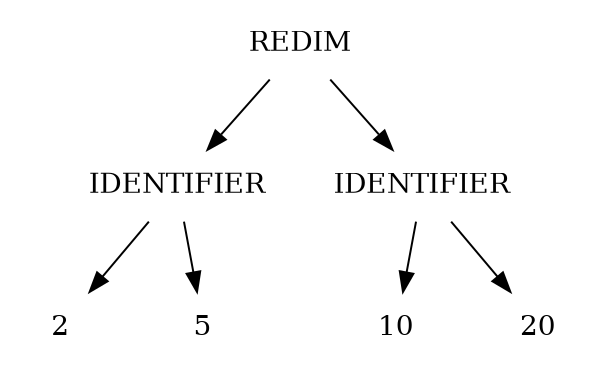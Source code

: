 digraph L0 {
        size = "4,3";
        ordering=out;
        node [shape = plaintext];
        REDIM -> {array1 array2};
        array1[label=IDENTIFIER];
        array1 -> {2 5};
        array2[label=IDENTIFIER];
        array2 -> {10 20};
}
